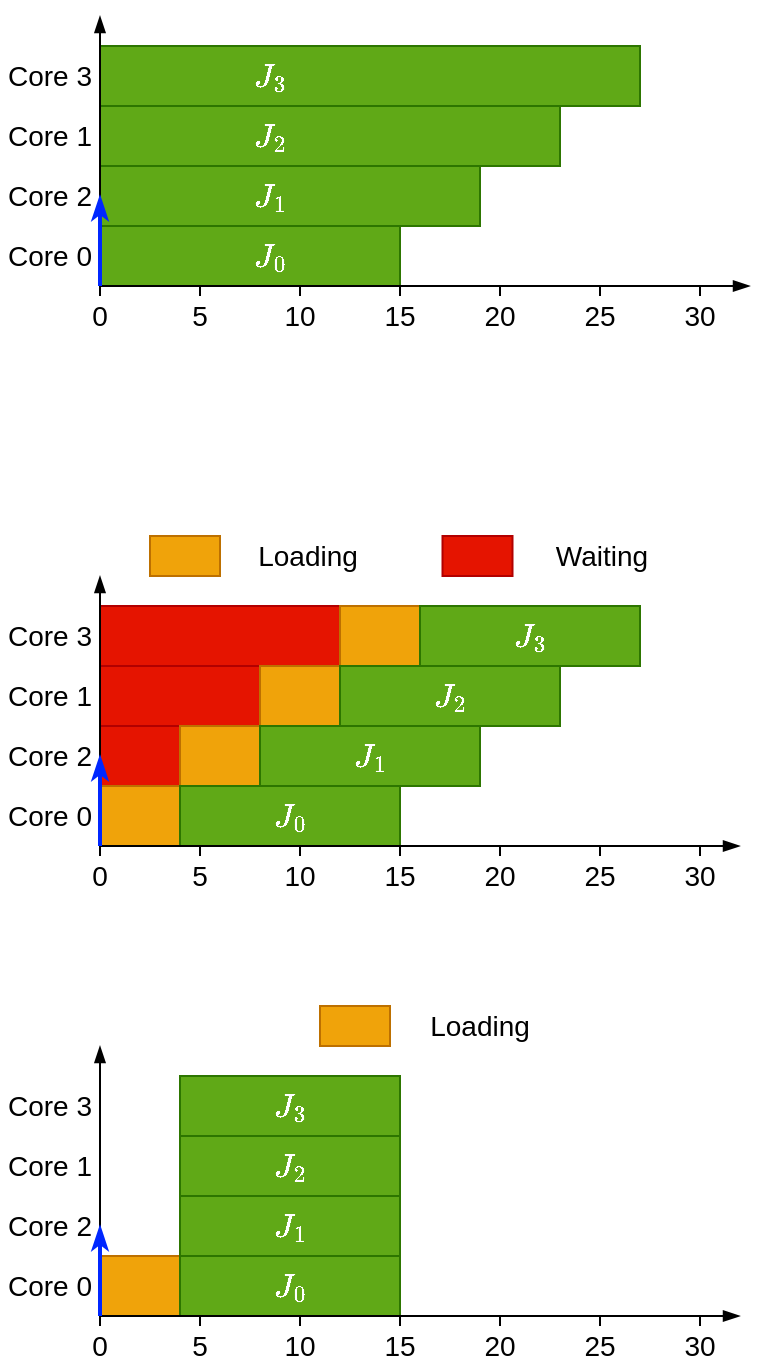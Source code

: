 <mxfile version="12.6.5" type="device"><diagram id="xW1HjvJvRXogK2bOHWA1" name="Page-1"><mxGraphModel dx="331" dy="192" grid="1" gridSize="5" guides="1" tooltips="1" connect="1" arrows="1" fold="1" page="1" pageScale="1" pageWidth="827" pageHeight="1169" math="1" shadow="0"><root><mxCell id="0"/><mxCell id="1" parent="0"/><mxCell id="H2lRXq-8TjMZ1R84Y-Bk-159" value="" style="rounded=0;whiteSpace=wrap;html=1;align=center;fillColor=#e51400;strokeColor=#B20000;fontColor=#ffffff;" vertex="1" parent="1"><mxGeometry x="160" y="560" width="120" height="30" as="geometry"/></mxCell><mxCell id="H2lRXq-8TjMZ1R84Y-Bk-158" value="" style="rounded=0;whiteSpace=wrap;html=1;align=center;fillColor=#e51400;strokeColor=#B20000;fontColor=#ffffff;" vertex="1" parent="1"><mxGeometry x="160" y="590" width="80" height="30" as="geometry"/></mxCell><mxCell id="H2lRXq-8TjMZ1R84Y-Bk-157" value="" style="rounded=0;whiteSpace=wrap;html=1;align=center;fillColor=#f0a30a;strokeColor=#BD7000;fontColor=#ffffff;" vertex="1" parent="1"><mxGeometry x="280" y="560" width="40" height="30" as="geometry"/></mxCell><mxCell id="H2lRXq-8TjMZ1R84Y-Bk-156" value="" style="rounded=0;whiteSpace=wrap;html=1;align=center;fillColor=#f0a30a;strokeColor=#BD7000;fontColor=#ffffff;" vertex="1" parent="1"><mxGeometry x="240" y="590" width="40" height="30" as="geometry"/></mxCell><mxCell id="H2lRXq-8TjMZ1R84Y-Bk-155" value="" style="rounded=0;whiteSpace=wrap;html=1;align=center;fillColor=#e51400;strokeColor=#B20000;fontColor=#ffffff;" vertex="1" parent="1"><mxGeometry x="160" y="620" width="40" height="30" as="geometry"/></mxCell><mxCell id="H2lRXq-8TjMZ1R84Y-Bk-154" value="" style="rounded=0;whiteSpace=wrap;html=1;align=center;fillColor=#f0a30a;strokeColor=#BD7000;fontColor=#ffffff;" vertex="1" parent="1"><mxGeometry x="200" y="620" width="40" height="30" as="geometry"/></mxCell><mxCell id="H2lRXq-8TjMZ1R84Y-Bk-153" value="" style="rounded=0;whiteSpace=wrap;html=1;align=center;fillColor=#f0a30a;strokeColor=#BD7000;fontColor=#ffffff;" vertex="1" parent="1"><mxGeometry x="160" y="650" width="40" height="30" as="geometry"/></mxCell><mxCell id="H2lRXq-8TjMZ1R84Y-Bk-9" value="" style="rounded=0;whiteSpace=wrap;html=1;align=center;fillColor=#60a917;strokeColor=#2D7600;fontColor=#ffffff;" vertex="1" parent="1"><mxGeometry x="160" y="310" width="230" height="30" as="geometry"/></mxCell><mxCell id="H2lRXq-8TjMZ1R84Y-Bk-85" value="" style="rounded=0;whiteSpace=wrap;html=1;align=center;fillColor=#60a917;strokeColor=#2D7600;fontColor=#ffffff;" vertex="1" parent="1"><mxGeometry x="160" y="340" width="190" height="30" as="geometry"/></mxCell><mxCell id="H2lRXq-8TjMZ1R84Y-Bk-86" value="$$J_1$$" style="text;html=1;align=center;verticalAlign=middle;whiteSpace=wrap;rounded=0;fontSize=14;fontColor=#FFFFFF;" vertex="1" parent="1"><mxGeometry x="220" y="345" width="50" height="20" as="geometry"/></mxCell><mxCell id="w63VDMvb9c4T_-8WkTUV-6" value="" style="rounded=0;whiteSpace=wrap;html=1;align=center;fillColor=#60a917;strokeColor=#2D7600;fontColor=#ffffff;" parent="1" vertex="1"><mxGeometry x="160" y="280" width="270" height="30" as="geometry"/></mxCell><mxCell id="w63VDMvb9c4T_-8WkTUV-5" value="" style="rounded=0;whiteSpace=wrap;html=1;align=center;fillColor=#60a917;strokeColor=#2D7600;fontColor=#ffffff;" parent="1" vertex="1"><mxGeometry x="160" y="370" width="150" height="30" as="geometry"/></mxCell><mxCell id="o10MxFnhhUtDkIpokFDR-2" value="" style="endArrow=blockThin;html=1;endFill=1;" parent="1" edge="1"><mxGeometry width="50" height="50" relative="1" as="geometry"><mxPoint x="160" y="400" as="sourcePoint"/><mxPoint x="485" y="400" as="targetPoint"/></mxGeometry></mxCell><mxCell id="o10MxFnhhUtDkIpokFDR-12" value="" style="endArrow=blockThin;html=1;strokeColor=#000000;endFill=1;exitX=0.5;exitY=0;exitDx=0;exitDy=0;" parent="1" source="o10MxFnhhUtDkIpokFDR-19" edge="1"><mxGeometry width="50" height="50" relative="1" as="geometry"><mxPoint x="160" y="370" as="sourcePoint"/><mxPoint x="160" y="265" as="targetPoint"/></mxGeometry></mxCell><mxCell id="o10MxFnhhUtDkIpokFDR-19" value="&lt;div style=&quot;font-size: 14px;&quot;&gt;0&lt;/div&gt;" style="text;html=1;strokeColor=none;fillColor=none;align=center;verticalAlign=middle;whiteSpace=wrap;rounded=0;fontSize=14;" parent="1" vertex="1"><mxGeometry x="150" y="405" width="20" height="20" as="geometry"/></mxCell><mxCell id="o10MxFnhhUtDkIpokFDR-21" value="5" style="text;html=1;strokeColor=none;fillColor=none;align=center;verticalAlign=middle;whiteSpace=wrap;rounded=0;fontSize=14;" parent="1" vertex="1"><mxGeometry x="200" y="405" width="20" height="20" as="geometry"/></mxCell><mxCell id="o10MxFnhhUtDkIpokFDR-22" value="10" style="text;html=1;strokeColor=none;fillColor=none;align=center;verticalAlign=middle;whiteSpace=wrap;rounded=0;fontSize=14;" parent="1" vertex="1"><mxGeometry x="250" y="405" width="20" height="20" as="geometry"/></mxCell><mxCell id="o10MxFnhhUtDkIpokFDR-23" value="15" style="text;html=1;strokeColor=none;fillColor=none;align=center;verticalAlign=middle;whiteSpace=wrap;rounded=0;fontSize=14;" parent="1" vertex="1"><mxGeometry x="300" y="405" width="20" height="20" as="geometry"/></mxCell><mxCell id="o10MxFnhhUtDkIpokFDR-24" value="20" style="text;html=1;strokeColor=none;fillColor=none;align=center;verticalAlign=middle;whiteSpace=wrap;rounded=0;fontSize=14;" parent="1" vertex="1"><mxGeometry x="350" y="405" width="20" height="20" as="geometry"/></mxCell><mxCell id="o10MxFnhhUtDkIpokFDR-32" value="" style="endArrow=classicThin;html=1;strokeColor=#0027FF;fillColor=#0050ef;endFill=1;strokeWidth=2;" parent="1" edge="1"><mxGeometry width="50" height="50" relative="1" as="geometry"><mxPoint x="160" y="400" as="sourcePoint"/><mxPoint x="160" y="355" as="targetPoint"/></mxGeometry></mxCell><mxCell id="o10MxFnhhUtDkIpokFDR-56" value="Core 0" style="text;html=1;strokeColor=none;fillColor=none;align=center;verticalAlign=middle;whiteSpace=wrap;rounded=0;fontSize=14;fontColor=#000000;" parent="1" vertex="1"><mxGeometry x="110" y="375" width="50" height="20" as="geometry"/></mxCell><mxCell id="o10MxFnhhUtDkIpokFDR-57" value="Core 1" style="text;html=1;strokeColor=none;fillColor=none;align=center;verticalAlign=middle;whiteSpace=wrap;rounded=0;fontSize=14;fontColor=#000000;" parent="1" vertex="1"><mxGeometry x="110" y="315" width="50" height="20" as="geometry"/></mxCell><mxCell id="w63VDMvb9c4T_-8WkTUV-1" value="Core 2" style="text;html=1;strokeColor=none;fillColor=none;align=center;verticalAlign=middle;whiteSpace=wrap;rounded=0;fontSize=14;fontColor=#000000;" parent="1" vertex="1"><mxGeometry x="110" y="345" width="50" height="20" as="geometry"/></mxCell><mxCell id="w63VDMvb9c4T_-8WkTUV-2" value="Core 3" style="text;html=1;strokeColor=none;fillColor=none;align=center;verticalAlign=middle;whiteSpace=wrap;rounded=0;fontSize=14;fontColor=#000000;" parent="1" vertex="1"><mxGeometry x="110" y="285" width="50" height="20" as="geometry"/></mxCell><mxCell id="H2lRXq-8TjMZ1R84Y-Bk-1" value="" style="endArrow=none;html=1;" edge="1" parent="1" source="o10MxFnhhUtDkIpokFDR-25"><mxGeometry width="50" height="50" relative="1" as="geometry"><mxPoint x="410" y="430" as="sourcePoint"/><mxPoint x="410" y="400" as="targetPoint"/></mxGeometry></mxCell><mxCell id="o10MxFnhhUtDkIpokFDR-25" value="25" style="text;html=1;strokeColor=none;fillColor=none;align=center;verticalAlign=middle;whiteSpace=wrap;rounded=0;fontSize=14;" parent="1" vertex="1"><mxGeometry x="400" y="405" width="20" height="20" as="geometry"/></mxCell><mxCell id="H2lRXq-8TjMZ1R84Y-Bk-2" value="" style="endArrow=none;html=1;exitX=0.5;exitY=0;exitDx=0;exitDy=0;" edge="1" parent="1" source="o10MxFnhhUtDkIpokFDR-25"><mxGeometry width="50" height="50" relative="1" as="geometry"><mxPoint x="410" y="430" as="sourcePoint"/><mxPoint x="410" y="400" as="targetPoint"/></mxGeometry></mxCell><mxCell id="H2lRXq-8TjMZ1R84Y-Bk-3" value="" style="endArrow=none;html=1;exitX=0.5;exitY=0;exitDx=0;exitDy=0;" edge="1" parent="1" source="o10MxFnhhUtDkIpokFDR-24"><mxGeometry width="50" height="50" relative="1" as="geometry"><mxPoint x="415" y="410" as="sourcePoint"/><mxPoint x="360" y="400" as="targetPoint"/></mxGeometry></mxCell><mxCell id="H2lRXq-8TjMZ1R84Y-Bk-5" value="" style="endArrow=none;html=1;exitX=0.5;exitY=0;exitDx=0;exitDy=0;" edge="1" parent="1" source="o10MxFnhhUtDkIpokFDR-23"><mxGeometry width="50" height="50" relative="1" as="geometry"><mxPoint x="420" y="415" as="sourcePoint"/><mxPoint x="310" y="400" as="targetPoint"/></mxGeometry></mxCell><mxCell id="H2lRXq-8TjMZ1R84Y-Bk-6" value="" style="endArrow=none;html=1;exitX=0.5;exitY=0;exitDx=0;exitDy=0;" edge="1" parent="1" source="o10MxFnhhUtDkIpokFDR-22"><mxGeometry width="50" height="50" relative="1" as="geometry"><mxPoint x="315" y="410" as="sourcePoint"/><mxPoint x="260" y="400" as="targetPoint"/></mxGeometry></mxCell><mxCell id="H2lRXq-8TjMZ1R84Y-Bk-7" value="" style="endArrow=none;html=1;exitX=0.5;exitY=0;exitDx=0;exitDy=0;" edge="1" parent="1" source="o10MxFnhhUtDkIpokFDR-21"><mxGeometry width="50" height="50" relative="1" as="geometry"><mxPoint x="320" y="415" as="sourcePoint"/><mxPoint x="210" y="400" as="targetPoint"/></mxGeometry></mxCell><mxCell id="H2lRXq-8TjMZ1R84Y-Bk-11" value="$$J_0$$" style="text;html=1;align=center;verticalAlign=middle;whiteSpace=wrap;rounded=0;fontSize=14;fontColor=#FFFFFF;" vertex="1" parent="1"><mxGeometry x="220" y="375" width="50" height="20" as="geometry"/></mxCell><mxCell id="H2lRXq-8TjMZ1R84Y-Bk-13" value="$$J_2$$" style="text;html=1;align=center;verticalAlign=middle;whiteSpace=wrap;rounded=0;fontSize=14;fontColor=#FFFFFF;" vertex="1" parent="1"><mxGeometry x="220" y="315" width="50" height="20" as="geometry"/></mxCell><mxCell id="H2lRXq-8TjMZ1R84Y-Bk-14" value="$$J_3$$" style="text;html=1;align=center;verticalAlign=middle;whiteSpace=wrap;rounded=0;fontSize=14;fontColor=#FFFFFF;" vertex="1" parent="1"><mxGeometry x="220" y="285" width="50" height="20" as="geometry"/></mxCell><mxCell id="H2lRXq-8TjMZ1R84Y-Bk-117" value="" style="rounded=0;whiteSpace=wrap;html=1;align=center;fillColor=#60a917;strokeColor=#2D7600;fontColor=#ffffff;" vertex="1" parent="1"><mxGeometry x="280" y="590" width="110" height="30" as="geometry"/></mxCell><mxCell id="H2lRXq-8TjMZ1R84Y-Bk-118" value="" style="rounded=0;whiteSpace=wrap;html=1;align=center;fillColor=#60a917;strokeColor=#2D7600;fontColor=#ffffff;" vertex="1" parent="1"><mxGeometry x="240" y="620" width="110" height="30" as="geometry"/></mxCell><mxCell id="H2lRXq-8TjMZ1R84Y-Bk-119" value="$$J_1$$" style="text;html=1;align=center;verticalAlign=middle;whiteSpace=wrap;rounded=0;fontSize=14;fontColor=#FFFFFF;" vertex="1" parent="1"><mxGeometry x="270" y="625" width="50" height="20" as="geometry"/></mxCell><mxCell id="H2lRXq-8TjMZ1R84Y-Bk-120" value="" style="rounded=0;whiteSpace=wrap;html=1;align=center;fillColor=#60a917;strokeColor=#2D7600;fontColor=#ffffff;" vertex="1" parent="1"><mxGeometry x="320" y="560" width="110" height="30" as="geometry"/></mxCell><mxCell id="H2lRXq-8TjMZ1R84Y-Bk-121" value="" style="rounded=0;whiteSpace=wrap;html=1;align=center;fillColor=#60a917;strokeColor=#2D7600;fontColor=#ffffff;" vertex="1" parent="1"><mxGeometry x="200" y="650" width="110" height="30" as="geometry"/></mxCell><mxCell id="H2lRXq-8TjMZ1R84Y-Bk-122" value="" style="endArrow=blockThin;html=1;endFill=1;" edge="1" parent="1"><mxGeometry width="50" height="50" relative="1" as="geometry"><mxPoint x="160" y="680" as="sourcePoint"/><mxPoint x="480" y="680" as="targetPoint"/></mxGeometry></mxCell><mxCell id="H2lRXq-8TjMZ1R84Y-Bk-123" value="" style="endArrow=blockThin;html=1;strokeColor=#000000;endFill=1;exitX=0.5;exitY=0;exitDx=0;exitDy=0;" edge="1" parent="1" source="H2lRXq-8TjMZ1R84Y-Bk-124"><mxGeometry width="50" height="50" relative="1" as="geometry"><mxPoint x="160" y="650" as="sourcePoint"/><mxPoint x="160" y="545" as="targetPoint"/></mxGeometry></mxCell><mxCell id="H2lRXq-8TjMZ1R84Y-Bk-124" value="&lt;div style=&quot;font-size: 14px;&quot;&gt;0&lt;/div&gt;" style="text;html=1;strokeColor=none;fillColor=none;align=center;verticalAlign=middle;whiteSpace=wrap;rounded=0;fontSize=14;" vertex="1" parent="1"><mxGeometry x="150" y="685" width="20" height="20" as="geometry"/></mxCell><mxCell id="H2lRXq-8TjMZ1R84Y-Bk-125" value="5" style="text;html=1;strokeColor=none;fillColor=none;align=center;verticalAlign=middle;whiteSpace=wrap;rounded=0;fontSize=14;" vertex="1" parent="1"><mxGeometry x="200" y="685" width="20" height="20" as="geometry"/></mxCell><mxCell id="H2lRXq-8TjMZ1R84Y-Bk-126" value="10" style="text;html=1;strokeColor=none;fillColor=none;align=center;verticalAlign=middle;whiteSpace=wrap;rounded=0;fontSize=14;" vertex="1" parent="1"><mxGeometry x="250" y="685" width="20" height="20" as="geometry"/></mxCell><mxCell id="H2lRXq-8TjMZ1R84Y-Bk-127" value="15" style="text;html=1;strokeColor=none;fillColor=none;align=center;verticalAlign=middle;whiteSpace=wrap;rounded=0;fontSize=14;" vertex="1" parent="1"><mxGeometry x="300" y="685" width="20" height="20" as="geometry"/></mxCell><mxCell id="H2lRXq-8TjMZ1R84Y-Bk-128" value="20" style="text;html=1;strokeColor=none;fillColor=none;align=center;verticalAlign=middle;whiteSpace=wrap;rounded=0;fontSize=14;" vertex="1" parent="1"><mxGeometry x="350" y="685" width="20" height="20" as="geometry"/></mxCell><mxCell id="H2lRXq-8TjMZ1R84Y-Bk-129" value="" style="endArrow=classicThin;html=1;strokeColor=#0027FF;fillColor=#0050ef;endFill=1;strokeWidth=2;" edge="1" parent="1"><mxGeometry width="50" height="50" relative="1" as="geometry"><mxPoint x="160" y="680" as="sourcePoint"/><mxPoint x="160" y="635" as="targetPoint"/></mxGeometry></mxCell><mxCell id="H2lRXq-8TjMZ1R84Y-Bk-130" value="Core 0" style="text;html=1;strokeColor=none;fillColor=none;align=center;verticalAlign=middle;whiteSpace=wrap;rounded=0;fontSize=14;fontColor=#000000;" vertex="1" parent="1"><mxGeometry x="110" y="655" width="50" height="20" as="geometry"/></mxCell><mxCell id="H2lRXq-8TjMZ1R84Y-Bk-131" value="Core 1" style="text;html=1;strokeColor=none;fillColor=none;align=center;verticalAlign=middle;whiteSpace=wrap;rounded=0;fontSize=14;fontColor=#000000;" vertex="1" parent="1"><mxGeometry x="110" y="595" width="50" height="20" as="geometry"/></mxCell><mxCell id="H2lRXq-8TjMZ1R84Y-Bk-132" value="Core 2" style="text;html=1;strokeColor=none;fillColor=none;align=center;verticalAlign=middle;whiteSpace=wrap;rounded=0;fontSize=14;fontColor=#000000;" vertex="1" parent="1"><mxGeometry x="110" y="625" width="50" height="20" as="geometry"/></mxCell><mxCell id="H2lRXq-8TjMZ1R84Y-Bk-133" value="Core 3" style="text;html=1;strokeColor=none;fillColor=none;align=center;verticalAlign=middle;whiteSpace=wrap;rounded=0;fontSize=14;fontColor=#000000;" vertex="1" parent="1"><mxGeometry x="110" y="565" width="50" height="20" as="geometry"/></mxCell><mxCell id="H2lRXq-8TjMZ1R84Y-Bk-134" value="" style="endArrow=none;html=1;" edge="1" parent="1" source="H2lRXq-8TjMZ1R84Y-Bk-135"><mxGeometry width="50" height="50" relative="1" as="geometry"><mxPoint x="410" y="710" as="sourcePoint"/><mxPoint x="410" y="680" as="targetPoint"/></mxGeometry></mxCell><mxCell id="H2lRXq-8TjMZ1R84Y-Bk-135" value="25" style="text;html=1;strokeColor=none;fillColor=none;align=center;verticalAlign=middle;whiteSpace=wrap;rounded=0;fontSize=14;" vertex="1" parent="1"><mxGeometry x="400" y="685" width="20" height="20" as="geometry"/></mxCell><mxCell id="H2lRXq-8TjMZ1R84Y-Bk-136" value="" style="endArrow=none;html=1;exitX=0.5;exitY=0;exitDx=0;exitDy=0;" edge="1" parent="1" source="H2lRXq-8TjMZ1R84Y-Bk-135"><mxGeometry width="50" height="50" relative="1" as="geometry"><mxPoint x="410" y="710" as="sourcePoint"/><mxPoint x="410" y="680" as="targetPoint"/></mxGeometry></mxCell><mxCell id="H2lRXq-8TjMZ1R84Y-Bk-137" value="" style="endArrow=none;html=1;exitX=0.5;exitY=0;exitDx=0;exitDy=0;" edge="1" parent="1" source="H2lRXq-8TjMZ1R84Y-Bk-128"><mxGeometry width="50" height="50" relative="1" as="geometry"><mxPoint x="415" y="690" as="sourcePoint"/><mxPoint x="360" y="680" as="targetPoint"/></mxGeometry></mxCell><mxCell id="H2lRXq-8TjMZ1R84Y-Bk-138" value="" style="endArrow=none;html=1;exitX=0.5;exitY=0;exitDx=0;exitDy=0;" edge="1" parent="1" source="H2lRXq-8TjMZ1R84Y-Bk-127"><mxGeometry width="50" height="50" relative="1" as="geometry"><mxPoint x="420" y="695" as="sourcePoint"/><mxPoint x="310.0" y="680" as="targetPoint"/></mxGeometry></mxCell><mxCell id="H2lRXq-8TjMZ1R84Y-Bk-139" value="" style="endArrow=none;html=1;exitX=0.5;exitY=0;exitDx=0;exitDy=0;" edge="1" parent="1" source="H2lRXq-8TjMZ1R84Y-Bk-126"><mxGeometry width="50" height="50" relative="1" as="geometry"><mxPoint x="315" y="690" as="sourcePoint"/><mxPoint x="260" y="680" as="targetPoint"/></mxGeometry></mxCell><mxCell id="H2lRXq-8TjMZ1R84Y-Bk-140" value="" style="endArrow=none;html=1;exitX=0.5;exitY=0;exitDx=0;exitDy=0;" edge="1" parent="1" source="H2lRXq-8TjMZ1R84Y-Bk-125"><mxGeometry width="50" height="50" relative="1" as="geometry"><mxPoint x="320" y="695" as="sourcePoint"/><mxPoint x="210" y="680" as="targetPoint"/></mxGeometry></mxCell><mxCell id="H2lRXq-8TjMZ1R84Y-Bk-141" value="$$J_0$$" style="text;html=1;align=center;verticalAlign=middle;whiteSpace=wrap;rounded=0;fontSize=14;fontColor=#FFFFFF;" vertex="1" parent="1"><mxGeometry x="230" y="655" width="50" height="20" as="geometry"/></mxCell><mxCell id="H2lRXq-8TjMZ1R84Y-Bk-142" value="$$J_2$$" style="text;html=1;align=center;verticalAlign=middle;whiteSpace=wrap;rounded=0;fontSize=14;fontColor=#FFFFFF;" vertex="1" parent="1"><mxGeometry x="310" y="595" width="50" height="20" as="geometry"/></mxCell><mxCell id="H2lRXq-8TjMZ1R84Y-Bk-143" value="$$J_3$$" style="text;html=1;align=center;verticalAlign=middle;whiteSpace=wrap;rounded=0;fontSize=14;fontColor=#FFFFFF;" vertex="1" parent="1"><mxGeometry x="350" y="565" width="50" height="20" as="geometry"/></mxCell><mxCell id="H2lRXq-8TjMZ1R84Y-Bk-146" value="" style="endArrow=none;html=1;" edge="1" parent="1" source="H2lRXq-8TjMZ1R84Y-Bk-147"><mxGeometry width="50" height="50" relative="1" as="geometry"><mxPoint x="460" y="430" as="sourcePoint"/><mxPoint x="460" y="400" as="targetPoint"/></mxGeometry></mxCell><mxCell id="H2lRXq-8TjMZ1R84Y-Bk-147" value="30" style="text;html=1;strokeColor=none;fillColor=none;align=center;verticalAlign=middle;whiteSpace=wrap;rounded=0;fontSize=14;" vertex="1" parent="1"><mxGeometry x="450" y="405" width="20" height="20" as="geometry"/></mxCell><mxCell id="H2lRXq-8TjMZ1R84Y-Bk-148" value="" style="endArrow=none;html=1;exitX=0.5;exitY=0;exitDx=0;exitDy=0;" edge="1" parent="1" source="H2lRXq-8TjMZ1R84Y-Bk-147"><mxGeometry width="50" height="50" relative="1" as="geometry"><mxPoint x="460" y="430" as="sourcePoint"/><mxPoint x="460" y="400" as="targetPoint"/></mxGeometry></mxCell><mxCell id="H2lRXq-8TjMZ1R84Y-Bk-149" value="" style="endArrow=none;html=1;" edge="1" parent="1" source="H2lRXq-8TjMZ1R84Y-Bk-150"><mxGeometry width="50" height="50" relative="1" as="geometry"><mxPoint x="460" y="710" as="sourcePoint"/><mxPoint x="460" y="680" as="targetPoint"/></mxGeometry></mxCell><mxCell id="H2lRXq-8TjMZ1R84Y-Bk-150" value="30" style="text;html=1;strokeColor=none;fillColor=none;align=center;verticalAlign=middle;whiteSpace=wrap;rounded=0;fontSize=14;" vertex="1" parent="1"><mxGeometry x="450" y="685" width="20" height="20" as="geometry"/></mxCell><mxCell id="H2lRXq-8TjMZ1R84Y-Bk-151" value="" style="endArrow=none;html=1;exitX=0.5;exitY=0;exitDx=0;exitDy=0;" edge="1" parent="1" source="H2lRXq-8TjMZ1R84Y-Bk-150"><mxGeometry width="50" height="50" relative="1" as="geometry"><mxPoint x="460" y="710" as="sourcePoint"/><mxPoint x="460" y="680" as="targetPoint"/></mxGeometry></mxCell><mxCell id="H2lRXq-8TjMZ1R84Y-Bk-160" value="" style="rounded=0;whiteSpace=wrap;html=1;align=center;fillColor=#e51400;strokeColor=#B20000;fontColor=#ffffff;" vertex="1" parent="1"><mxGeometry x="331.25" y="525" width="35" height="20" as="geometry"/></mxCell><mxCell id="H2lRXq-8TjMZ1R84Y-Bk-161" value="Waiting" style="text;html=1;strokeColor=none;fillColor=none;align=center;verticalAlign=middle;whiteSpace=wrap;rounded=0;fontSize=14;fontColor=#000000;" vertex="1" parent="1"><mxGeometry x="386.25" y="525" width="50" height="20" as="geometry"/></mxCell><mxCell id="H2lRXq-8TjMZ1R84Y-Bk-162" value="" style="rounded=0;whiteSpace=wrap;html=1;align=center;fillColor=#f0a30a;strokeColor=#BD7000;fontColor=#ffffff;" vertex="1" parent="1"><mxGeometry x="185" y="525" width="35" height="20" as="geometry"/></mxCell><mxCell id="H2lRXq-8TjMZ1R84Y-Bk-163" value="Loading" style="text;html=1;strokeColor=none;fillColor=none;align=center;verticalAlign=middle;whiteSpace=wrap;rounded=0;fontSize=14;fontColor=#000000;" vertex="1" parent="1"><mxGeometry x="238.75" y="525" width="50" height="20" as="geometry"/></mxCell><mxCell id="H2lRXq-8TjMZ1R84Y-Bk-170" value="" style="rounded=0;whiteSpace=wrap;html=1;align=center;fillColor=#f0a30a;strokeColor=#BD7000;fontColor=#ffffff;" vertex="1" parent="1"><mxGeometry x="160" y="885" width="40" height="30" as="geometry"/></mxCell><mxCell id="H2lRXq-8TjMZ1R84Y-Bk-171" value="" style="rounded=0;whiteSpace=wrap;html=1;align=center;fillColor=#60a917;strokeColor=#2D7600;fontColor=#ffffff;" vertex="1" parent="1"><mxGeometry x="200" y="825" width="110" height="30" as="geometry"/></mxCell><mxCell id="H2lRXq-8TjMZ1R84Y-Bk-172" value="" style="rounded=0;whiteSpace=wrap;html=1;align=center;fillColor=#60a917;strokeColor=#2D7600;fontColor=#ffffff;" vertex="1" parent="1"><mxGeometry x="200" y="855" width="110" height="30" as="geometry"/></mxCell><mxCell id="H2lRXq-8TjMZ1R84Y-Bk-173" value="$$J_1$$" style="text;html=1;align=center;verticalAlign=middle;whiteSpace=wrap;rounded=0;fontSize=14;fontColor=#FFFFFF;" vertex="1" parent="1"><mxGeometry x="230" y="860" width="50" height="20" as="geometry"/></mxCell><mxCell id="H2lRXq-8TjMZ1R84Y-Bk-174" value="" style="rounded=0;whiteSpace=wrap;html=1;align=center;fillColor=#60a917;strokeColor=#2D7600;fontColor=#ffffff;" vertex="1" parent="1"><mxGeometry x="200" y="795" width="110" height="30" as="geometry"/></mxCell><mxCell id="H2lRXq-8TjMZ1R84Y-Bk-175" value="" style="rounded=0;whiteSpace=wrap;html=1;align=center;fillColor=#60a917;strokeColor=#2D7600;fontColor=#ffffff;" vertex="1" parent="1"><mxGeometry x="200" y="885" width="110" height="30" as="geometry"/></mxCell><mxCell id="H2lRXq-8TjMZ1R84Y-Bk-176" value="" style="endArrow=blockThin;html=1;endFill=1;" edge="1" parent="1"><mxGeometry width="50" height="50" relative="1" as="geometry"><mxPoint x="160" y="915" as="sourcePoint"/><mxPoint x="480" y="915" as="targetPoint"/></mxGeometry></mxCell><mxCell id="H2lRXq-8TjMZ1R84Y-Bk-177" value="" style="endArrow=blockThin;html=1;strokeColor=#000000;endFill=1;exitX=0.5;exitY=0;exitDx=0;exitDy=0;" edge="1" parent="1" source="H2lRXq-8TjMZ1R84Y-Bk-178"><mxGeometry width="50" height="50" relative="1" as="geometry"><mxPoint x="160" y="885" as="sourcePoint"/><mxPoint x="160" y="780" as="targetPoint"/></mxGeometry></mxCell><mxCell id="H2lRXq-8TjMZ1R84Y-Bk-178" value="&lt;div style=&quot;font-size: 14px;&quot;&gt;0&lt;/div&gt;" style="text;html=1;strokeColor=none;fillColor=none;align=center;verticalAlign=middle;whiteSpace=wrap;rounded=0;fontSize=14;" vertex="1" parent="1"><mxGeometry x="150" y="920" width="20" height="20" as="geometry"/></mxCell><mxCell id="H2lRXq-8TjMZ1R84Y-Bk-179" value="5" style="text;html=1;strokeColor=none;fillColor=none;align=center;verticalAlign=middle;whiteSpace=wrap;rounded=0;fontSize=14;" vertex="1" parent="1"><mxGeometry x="200" y="920" width="20" height="20" as="geometry"/></mxCell><mxCell id="H2lRXq-8TjMZ1R84Y-Bk-180" value="10" style="text;html=1;strokeColor=none;fillColor=none;align=center;verticalAlign=middle;whiteSpace=wrap;rounded=0;fontSize=14;" vertex="1" parent="1"><mxGeometry x="250" y="920" width="20" height="20" as="geometry"/></mxCell><mxCell id="H2lRXq-8TjMZ1R84Y-Bk-181" value="15" style="text;html=1;strokeColor=none;fillColor=none;align=center;verticalAlign=middle;whiteSpace=wrap;rounded=0;fontSize=14;" vertex="1" parent="1"><mxGeometry x="300" y="920" width="20" height="20" as="geometry"/></mxCell><mxCell id="H2lRXq-8TjMZ1R84Y-Bk-182" value="20" style="text;html=1;strokeColor=none;fillColor=none;align=center;verticalAlign=middle;whiteSpace=wrap;rounded=0;fontSize=14;" vertex="1" parent="1"><mxGeometry x="350" y="920" width="20" height="20" as="geometry"/></mxCell><mxCell id="H2lRXq-8TjMZ1R84Y-Bk-183" value="" style="endArrow=classicThin;html=1;strokeColor=#0027FF;fillColor=#0050ef;endFill=1;strokeWidth=2;" edge="1" parent="1"><mxGeometry width="50" height="50" relative="1" as="geometry"><mxPoint x="160" y="915" as="sourcePoint"/><mxPoint x="160" y="870" as="targetPoint"/></mxGeometry></mxCell><mxCell id="H2lRXq-8TjMZ1R84Y-Bk-184" value="Core 0" style="text;html=1;strokeColor=none;fillColor=none;align=center;verticalAlign=middle;whiteSpace=wrap;rounded=0;fontSize=14;fontColor=#000000;" vertex="1" parent="1"><mxGeometry x="110" y="890" width="50" height="20" as="geometry"/></mxCell><mxCell id="H2lRXq-8TjMZ1R84Y-Bk-185" value="Core 1" style="text;html=1;strokeColor=none;fillColor=none;align=center;verticalAlign=middle;whiteSpace=wrap;rounded=0;fontSize=14;fontColor=#000000;" vertex="1" parent="1"><mxGeometry x="110" y="830" width="50" height="20" as="geometry"/></mxCell><mxCell id="H2lRXq-8TjMZ1R84Y-Bk-186" value="Core 2" style="text;html=1;strokeColor=none;fillColor=none;align=center;verticalAlign=middle;whiteSpace=wrap;rounded=0;fontSize=14;fontColor=#000000;" vertex="1" parent="1"><mxGeometry x="110" y="860" width="50" height="20" as="geometry"/></mxCell><mxCell id="H2lRXq-8TjMZ1R84Y-Bk-187" value="Core 3" style="text;html=1;strokeColor=none;fillColor=none;align=center;verticalAlign=middle;whiteSpace=wrap;rounded=0;fontSize=14;fontColor=#000000;" vertex="1" parent="1"><mxGeometry x="110" y="800" width="50" height="20" as="geometry"/></mxCell><mxCell id="H2lRXq-8TjMZ1R84Y-Bk-188" value="" style="endArrow=none;html=1;" edge="1" parent="1" source="H2lRXq-8TjMZ1R84Y-Bk-189"><mxGeometry width="50" height="50" relative="1" as="geometry"><mxPoint x="410" y="945" as="sourcePoint"/><mxPoint x="410" y="915" as="targetPoint"/></mxGeometry></mxCell><mxCell id="H2lRXq-8TjMZ1R84Y-Bk-189" value="25" style="text;html=1;strokeColor=none;fillColor=none;align=center;verticalAlign=middle;whiteSpace=wrap;rounded=0;fontSize=14;" vertex="1" parent="1"><mxGeometry x="400" y="920" width="20" height="20" as="geometry"/></mxCell><mxCell id="H2lRXq-8TjMZ1R84Y-Bk-190" value="" style="endArrow=none;html=1;exitX=0.5;exitY=0;exitDx=0;exitDy=0;" edge="1" parent="1" source="H2lRXq-8TjMZ1R84Y-Bk-189"><mxGeometry width="50" height="50" relative="1" as="geometry"><mxPoint x="410" y="945" as="sourcePoint"/><mxPoint x="410" y="915" as="targetPoint"/></mxGeometry></mxCell><mxCell id="H2lRXq-8TjMZ1R84Y-Bk-191" value="" style="endArrow=none;html=1;exitX=0.5;exitY=0;exitDx=0;exitDy=0;" edge="1" parent="1" source="H2lRXq-8TjMZ1R84Y-Bk-182"><mxGeometry width="50" height="50" relative="1" as="geometry"><mxPoint x="415" y="925" as="sourcePoint"/><mxPoint x="360" y="915" as="targetPoint"/></mxGeometry></mxCell><mxCell id="H2lRXq-8TjMZ1R84Y-Bk-192" value="" style="endArrow=none;html=1;exitX=0.5;exitY=0;exitDx=0;exitDy=0;" edge="1" parent="1" source="H2lRXq-8TjMZ1R84Y-Bk-181"><mxGeometry width="50" height="50" relative="1" as="geometry"><mxPoint x="420" y="930" as="sourcePoint"/><mxPoint x="310" y="915" as="targetPoint"/></mxGeometry></mxCell><mxCell id="H2lRXq-8TjMZ1R84Y-Bk-193" value="" style="endArrow=none;html=1;exitX=0.5;exitY=0;exitDx=0;exitDy=0;" edge="1" parent="1" source="H2lRXq-8TjMZ1R84Y-Bk-180"><mxGeometry width="50" height="50" relative="1" as="geometry"><mxPoint x="315" y="925" as="sourcePoint"/><mxPoint x="260" y="915" as="targetPoint"/></mxGeometry></mxCell><mxCell id="H2lRXq-8TjMZ1R84Y-Bk-194" value="" style="endArrow=none;html=1;exitX=0.5;exitY=0;exitDx=0;exitDy=0;" edge="1" parent="1" source="H2lRXq-8TjMZ1R84Y-Bk-179"><mxGeometry width="50" height="50" relative="1" as="geometry"><mxPoint x="320" y="930" as="sourcePoint"/><mxPoint x="210" y="915" as="targetPoint"/></mxGeometry></mxCell><mxCell id="H2lRXq-8TjMZ1R84Y-Bk-195" value="$$J_0$$" style="text;html=1;align=center;verticalAlign=middle;whiteSpace=wrap;rounded=0;fontSize=14;fontColor=#FFFFFF;" vertex="1" parent="1"><mxGeometry x="230" y="890" width="50" height="20" as="geometry"/></mxCell><mxCell id="H2lRXq-8TjMZ1R84Y-Bk-196" value="$$J_2$$" style="text;html=1;align=center;verticalAlign=middle;whiteSpace=wrap;rounded=0;fontSize=14;fontColor=#FFFFFF;" vertex="1" parent="1"><mxGeometry x="230" y="830" width="50" height="20" as="geometry"/></mxCell><mxCell id="H2lRXq-8TjMZ1R84Y-Bk-197" value="$$J_3$$" style="text;html=1;align=center;verticalAlign=middle;whiteSpace=wrap;rounded=0;fontSize=14;fontColor=#FFFFFF;" vertex="1" parent="1"><mxGeometry x="230" y="800" width="50" height="20" as="geometry"/></mxCell><mxCell id="H2lRXq-8TjMZ1R84Y-Bk-198" value="" style="endArrow=none;html=1;" edge="1" parent="1" source="H2lRXq-8TjMZ1R84Y-Bk-199"><mxGeometry width="50" height="50" relative="1" as="geometry"><mxPoint x="460" y="945" as="sourcePoint"/><mxPoint x="460" y="915" as="targetPoint"/></mxGeometry></mxCell><mxCell id="H2lRXq-8TjMZ1R84Y-Bk-199" value="30" style="text;html=1;strokeColor=none;fillColor=none;align=center;verticalAlign=middle;whiteSpace=wrap;rounded=0;fontSize=14;" vertex="1" parent="1"><mxGeometry x="450" y="920" width="20" height="20" as="geometry"/></mxCell><mxCell id="H2lRXq-8TjMZ1R84Y-Bk-200" value="" style="endArrow=none;html=1;exitX=0.5;exitY=0;exitDx=0;exitDy=0;" edge="1" parent="1" source="H2lRXq-8TjMZ1R84Y-Bk-199"><mxGeometry width="50" height="50" relative="1" as="geometry"><mxPoint x="460" y="945" as="sourcePoint"/><mxPoint x="460" y="915" as="targetPoint"/></mxGeometry></mxCell><mxCell id="H2lRXq-8TjMZ1R84Y-Bk-201" value="" style="rounded=0;whiteSpace=wrap;html=1;align=center;fillColor=#f0a30a;strokeColor=#BD7000;fontColor=#ffffff;" vertex="1" parent="1"><mxGeometry x="270" y="760" width="35" height="20" as="geometry"/></mxCell><mxCell id="H2lRXq-8TjMZ1R84Y-Bk-202" value="Loading" style="text;html=1;strokeColor=none;fillColor=none;align=center;verticalAlign=middle;whiteSpace=wrap;rounded=0;fontSize=14;fontColor=#000000;" vertex="1" parent="1"><mxGeometry x="325" y="760" width="50" height="20" as="geometry"/></mxCell></root></mxGraphModel></diagram></mxfile>